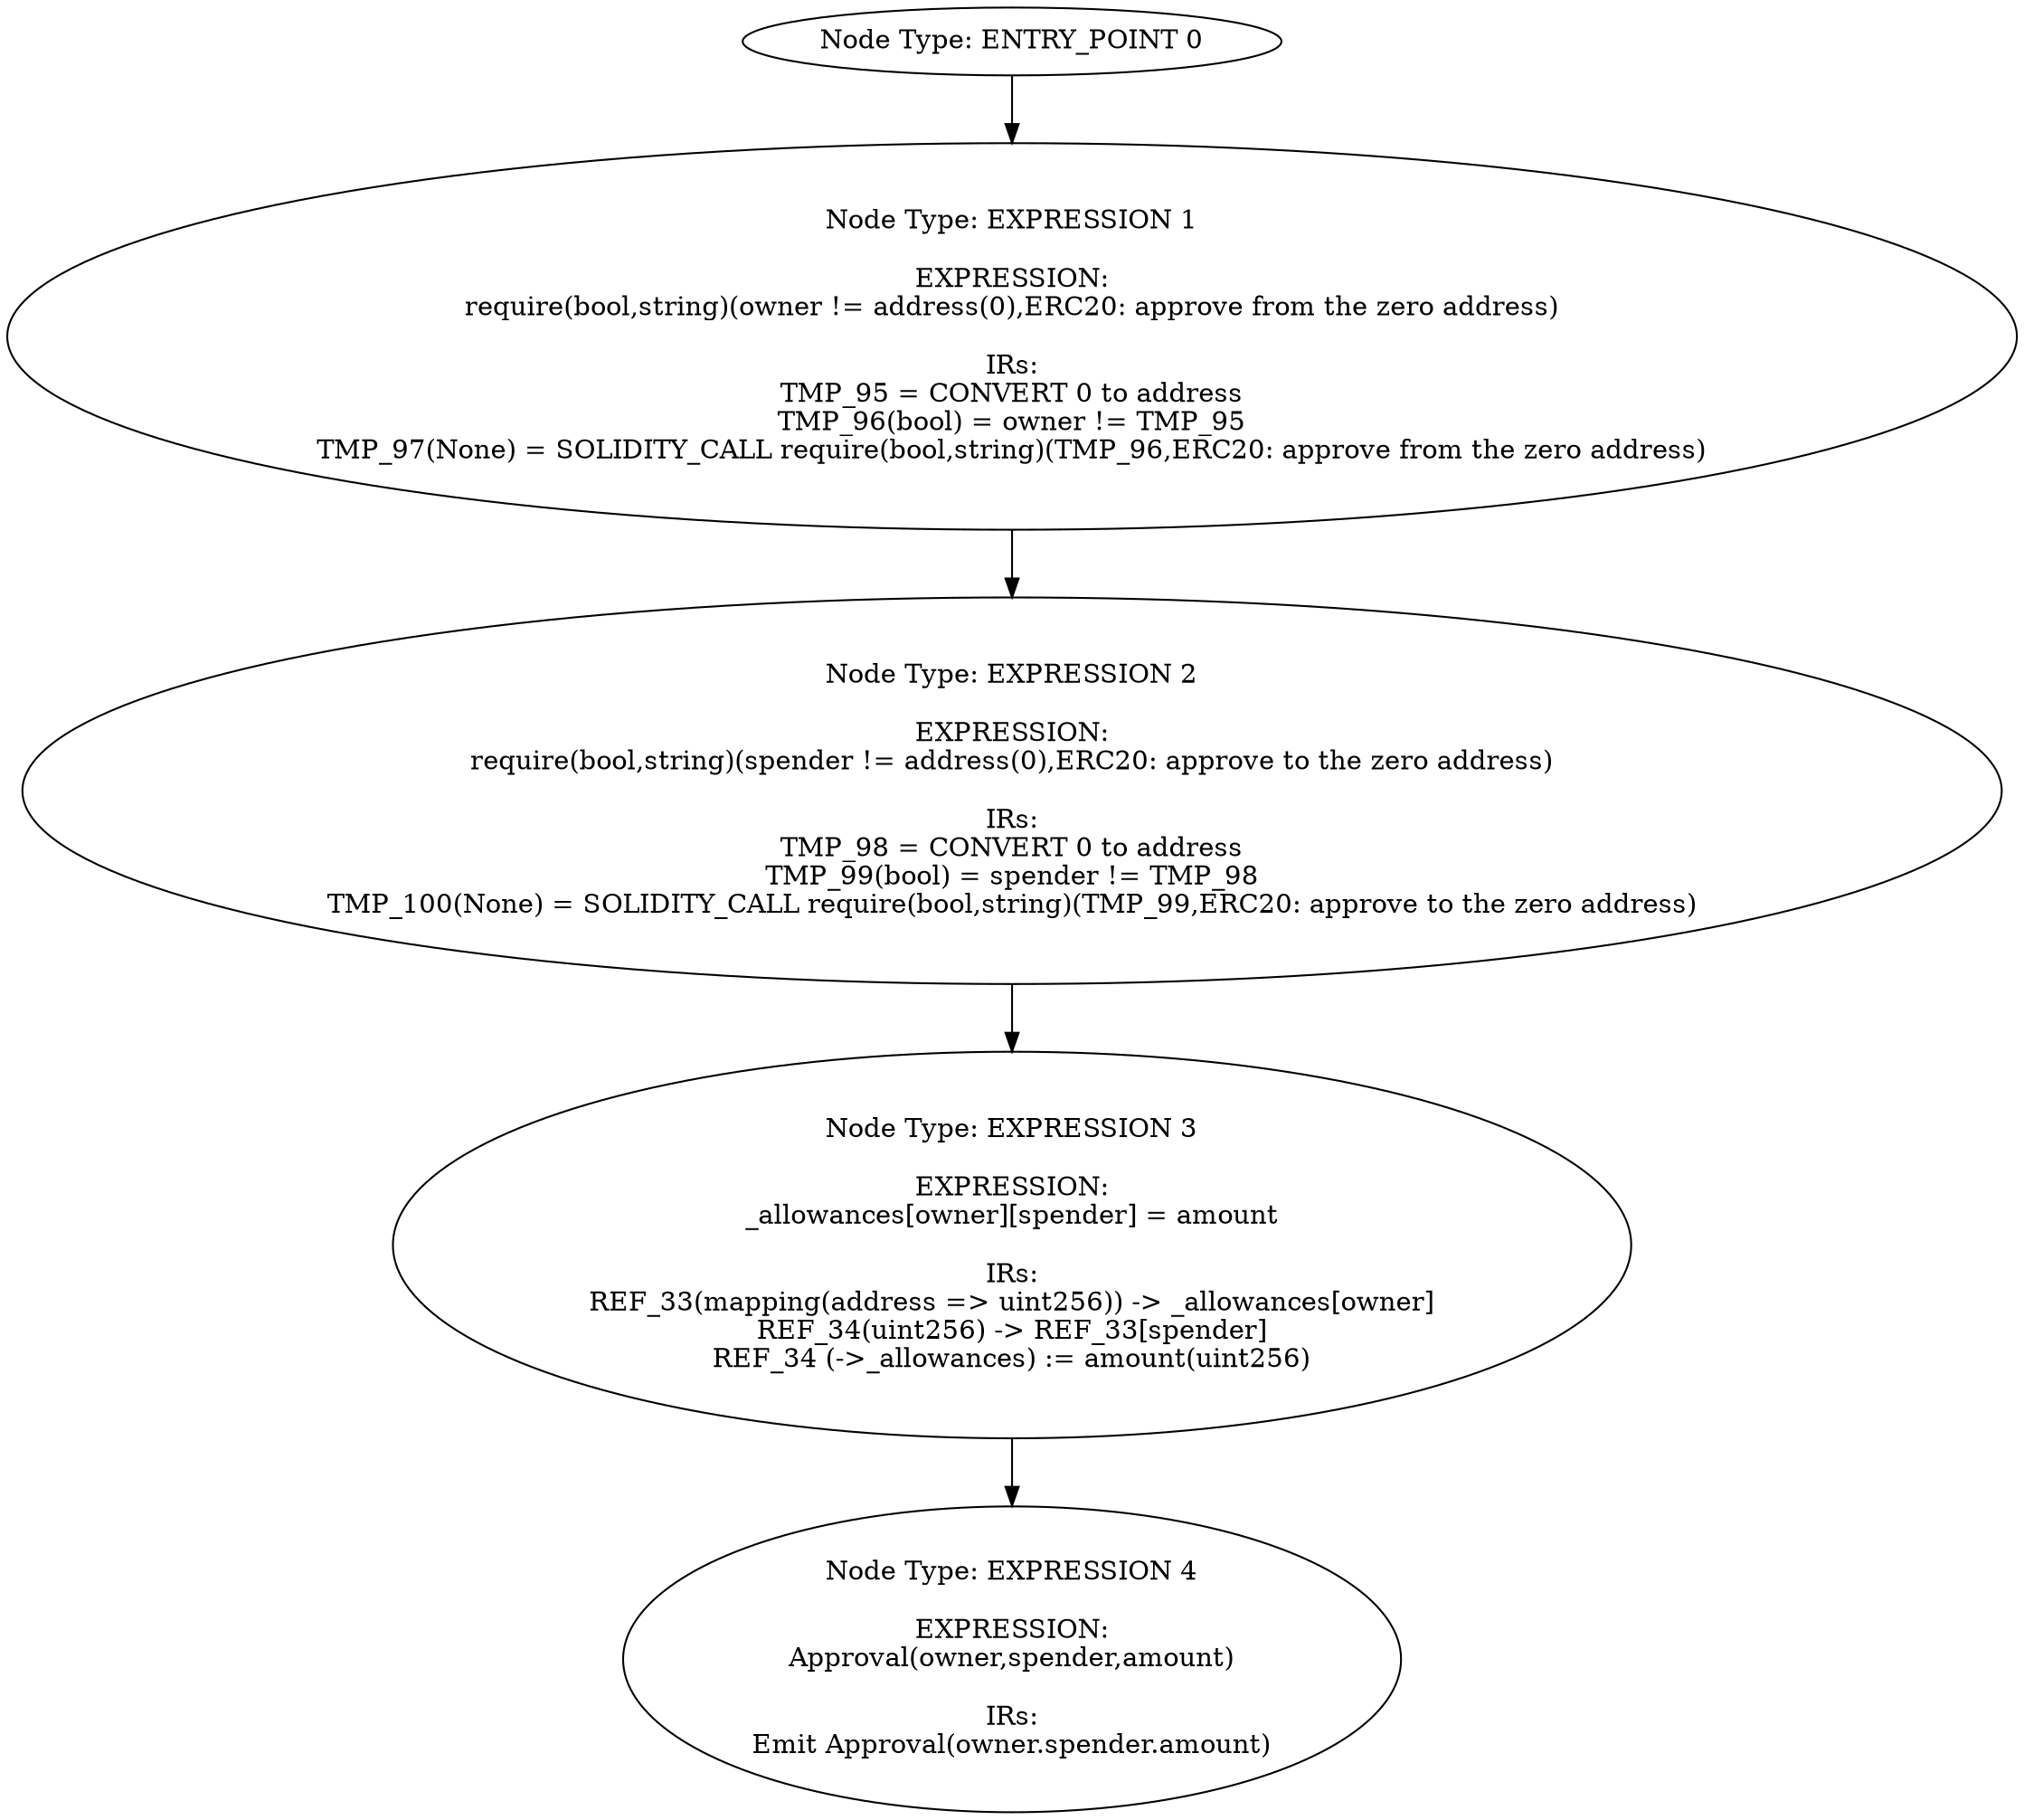 digraph{
0[label="Node Type: ENTRY_POINT 0
"];
0->1;
1[label="Node Type: EXPRESSION 1

EXPRESSION:
require(bool,string)(owner != address(0),ERC20: approve from the zero address)

IRs:
TMP_95 = CONVERT 0 to address
TMP_96(bool) = owner != TMP_95
TMP_97(None) = SOLIDITY_CALL require(bool,string)(TMP_96,ERC20: approve from the zero address)"];
1->2;
2[label="Node Type: EXPRESSION 2

EXPRESSION:
require(bool,string)(spender != address(0),ERC20: approve to the zero address)

IRs:
TMP_98 = CONVERT 0 to address
TMP_99(bool) = spender != TMP_98
TMP_100(None) = SOLIDITY_CALL require(bool,string)(TMP_99,ERC20: approve to the zero address)"];
2->3;
3[label="Node Type: EXPRESSION 3

EXPRESSION:
_allowances[owner][spender] = amount

IRs:
REF_33(mapping(address => uint256)) -> _allowances[owner]
REF_34(uint256) -> REF_33[spender]
REF_34 (->_allowances) := amount(uint256)"];
3->4;
4[label="Node Type: EXPRESSION 4

EXPRESSION:
Approval(owner,spender,amount)

IRs:
Emit Approval(owner.spender.amount)"];
}
